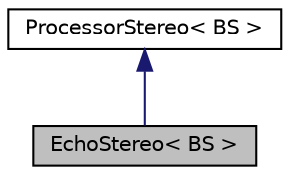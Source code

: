 digraph "EchoStereo&lt; BS &gt;"
{
  edge [fontname="Helvetica",fontsize="10",labelfontname="Helvetica",labelfontsize="10"];
  node [fontname="Helvetica",fontsize="10",shape=record];
  Node2 [label="EchoStereo\< BS \>",height=0.2,width=0.4,color="black", fillcolor="grey75", style="filled", fontcolor="black"];
  Node3 -> Node2 [dir="back",color="midnightblue",fontsize="10",style="solid"];
  Node3 [label="ProcessorStereo\< BS \>",height=0.2,width=0.4,color="black", fillcolor="white", style="filled",URL="$d5/dee/classProcessorStereo.html"];
}
